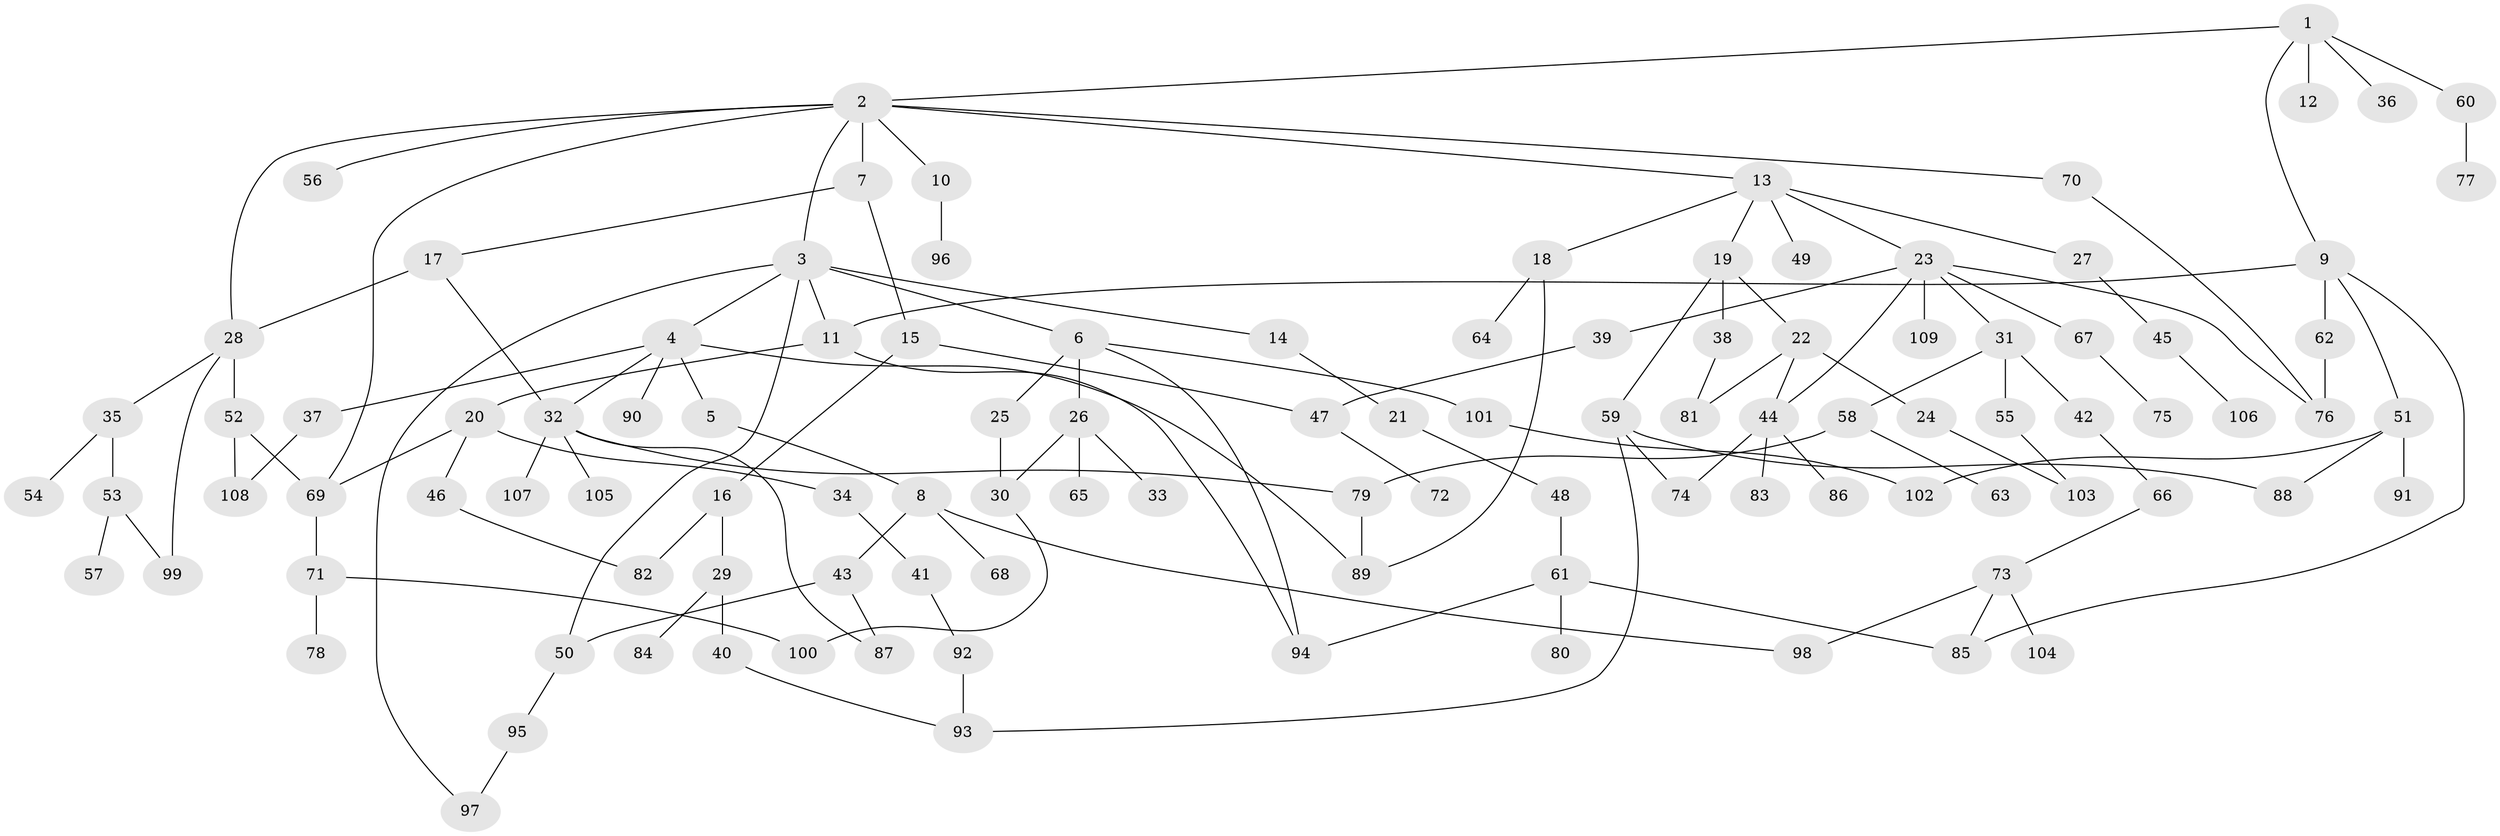 // Generated by graph-tools (version 1.1) at 2025/49/03/09/25 03:49:20]
// undirected, 109 vertices, 140 edges
graph export_dot {
graph [start="1"]
  node [color=gray90,style=filled];
  1;
  2;
  3;
  4;
  5;
  6;
  7;
  8;
  9;
  10;
  11;
  12;
  13;
  14;
  15;
  16;
  17;
  18;
  19;
  20;
  21;
  22;
  23;
  24;
  25;
  26;
  27;
  28;
  29;
  30;
  31;
  32;
  33;
  34;
  35;
  36;
  37;
  38;
  39;
  40;
  41;
  42;
  43;
  44;
  45;
  46;
  47;
  48;
  49;
  50;
  51;
  52;
  53;
  54;
  55;
  56;
  57;
  58;
  59;
  60;
  61;
  62;
  63;
  64;
  65;
  66;
  67;
  68;
  69;
  70;
  71;
  72;
  73;
  74;
  75;
  76;
  77;
  78;
  79;
  80;
  81;
  82;
  83;
  84;
  85;
  86;
  87;
  88;
  89;
  90;
  91;
  92;
  93;
  94;
  95;
  96;
  97;
  98;
  99;
  100;
  101;
  102;
  103;
  104;
  105;
  106;
  107;
  108;
  109;
  1 -- 2;
  1 -- 9;
  1 -- 12;
  1 -- 36;
  1 -- 60;
  2 -- 3;
  2 -- 7;
  2 -- 10;
  2 -- 13;
  2 -- 56;
  2 -- 69;
  2 -- 70;
  2 -- 28;
  3 -- 4;
  3 -- 6;
  3 -- 11;
  3 -- 14;
  3 -- 97;
  3 -- 50;
  4 -- 5;
  4 -- 32;
  4 -- 37;
  4 -- 89;
  4 -- 90;
  5 -- 8;
  6 -- 25;
  6 -- 26;
  6 -- 94;
  6 -- 101;
  7 -- 15;
  7 -- 17;
  8 -- 43;
  8 -- 68;
  8 -- 98;
  9 -- 51;
  9 -- 62;
  9 -- 11;
  9 -- 85;
  10 -- 96;
  11 -- 20;
  11 -- 94;
  13 -- 18;
  13 -- 19;
  13 -- 23;
  13 -- 27;
  13 -- 49;
  14 -- 21;
  15 -- 16;
  15 -- 47;
  16 -- 29;
  16 -- 82;
  17 -- 28;
  17 -- 32;
  18 -- 64;
  18 -- 89;
  19 -- 22;
  19 -- 38;
  19 -- 59;
  20 -- 34;
  20 -- 46;
  20 -- 69;
  21 -- 48;
  22 -- 24;
  22 -- 44;
  22 -- 81;
  23 -- 31;
  23 -- 39;
  23 -- 67;
  23 -- 109;
  23 -- 76;
  23 -- 44;
  24 -- 103;
  25 -- 30;
  26 -- 30;
  26 -- 33;
  26 -- 65;
  27 -- 45;
  28 -- 35;
  28 -- 52;
  28 -- 99;
  29 -- 40;
  29 -- 84;
  30 -- 100;
  31 -- 42;
  31 -- 55;
  31 -- 58;
  32 -- 79;
  32 -- 105;
  32 -- 107;
  32 -- 87;
  34 -- 41;
  35 -- 53;
  35 -- 54;
  37 -- 108;
  38 -- 81;
  39 -- 47;
  40 -- 93;
  41 -- 92;
  42 -- 66;
  43 -- 50;
  43 -- 87;
  44 -- 74;
  44 -- 83;
  44 -- 86;
  45 -- 106;
  46 -- 82;
  47 -- 72;
  48 -- 61;
  50 -- 95;
  51 -- 88;
  51 -- 91;
  51 -- 102;
  52 -- 108;
  52 -- 69;
  53 -- 57;
  53 -- 99;
  55 -- 103;
  58 -- 63;
  58 -- 79;
  59 -- 88;
  59 -- 74;
  59 -- 93;
  60 -- 77;
  61 -- 80;
  61 -- 85;
  61 -- 94;
  62 -- 76;
  66 -- 73;
  67 -- 75;
  69 -- 71;
  70 -- 76;
  71 -- 78;
  71 -- 100;
  73 -- 104;
  73 -- 85;
  73 -- 98;
  79 -- 89;
  92 -- 93;
  95 -- 97;
  101 -- 102;
}

